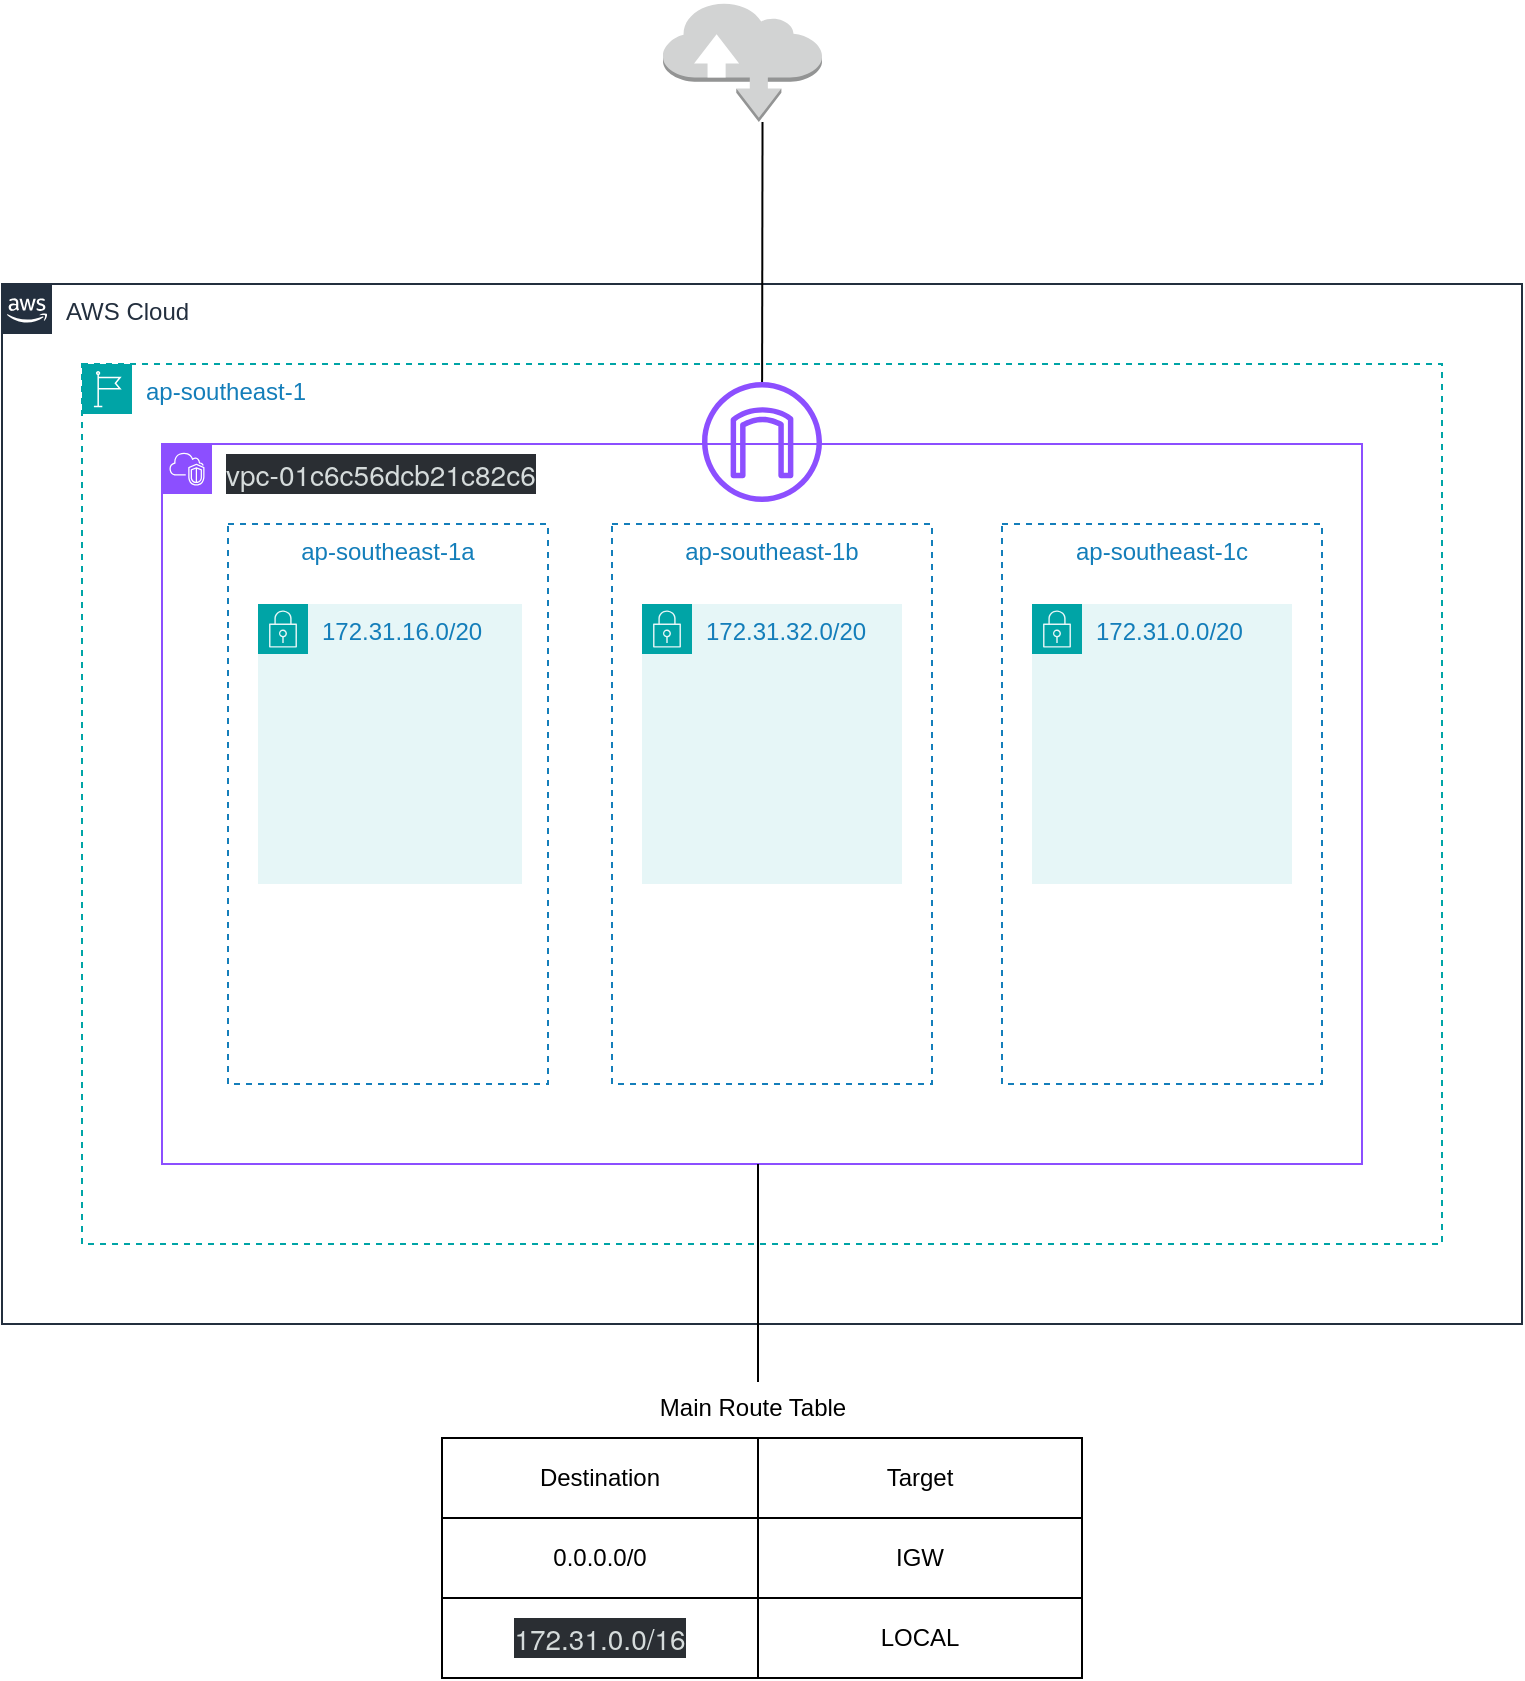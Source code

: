 <mxfile version="24.7.10">
  <diagram name="Page-1" id="2mfujRQ8ujW3WOwr63oN">
    <mxGraphModel dx="1393" dy="1860" grid="1" gridSize="10" guides="1" tooltips="1" connect="1" arrows="1" fold="1" page="1" pageScale="1" pageWidth="850" pageHeight="1100" math="0" shadow="0">
      <root>
        <mxCell id="0" />
        <mxCell id="1" parent="0" />
        <mxCell id="xYmd4zmC7gIF_sMqIQMN-3" value="AWS Cloud" style="points=[[0,0],[0.25,0],[0.5,0],[0.75,0],[1,0],[1,0.25],[1,0.5],[1,0.75],[1,1],[0.75,1],[0.5,1],[0.25,1],[0,1],[0,0.75],[0,0.5],[0,0.25]];outlineConnect=0;gradientColor=none;html=1;whiteSpace=wrap;fontSize=12;fontStyle=0;container=1;pointerEvents=0;collapsible=0;recursiveResize=0;shape=mxgraph.aws4.group;grIcon=mxgraph.aws4.group_aws_cloud_alt;strokeColor=#232F3E;fillColor=none;verticalAlign=top;align=left;spacingLeft=30;fontColor=#232F3E;dashed=0;" parent="1" vertex="1">
          <mxGeometry x="40" y="-959" width="760" height="520" as="geometry" />
        </mxCell>
        <mxCell id="xYmd4zmC7gIF_sMqIQMN-4" value="ap-southeast-1" style="points=[[0,0],[0.25,0],[0.5,0],[0.75,0],[1,0],[1,0.25],[1,0.5],[1,0.75],[1,1],[0.75,1],[0.5,1],[0.25,1],[0,1],[0,0.75],[0,0.5],[0,0.25]];outlineConnect=0;gradientColor=none;html=1;whiteSpace=wrap;fontSize=12;fontStyle=0;container=1;pointerEvents=0;collapsible=0;recursiveResize=0;shape=mxgraph.aws4.group;grIcon=mxgraph.aws4.group_region;strokeColor=#00A4A6;fillColor=none;verticalAlign=top;align=left;spacingLeft=30;fontColor=#147EBA;dashed=1;" parent="1" vertex="1">
          <mxGeometry x="80" y="-919" width="680" height="440" as="geometry" />
        </mxCell>
        <mxCell id="xYmd4zmC7gIF_sMqIQMN-5" value="&lt;span style=&quot;color: rgb(213, 219, 219); font-family: &amp;quot;Amazon Ember&amp;quot;, &amp;quot;Helvetica Neue&amp;quot;, Roboto, Arial, sans-serif; font-size: 14px; background-color: rgb(42, 46, 51);&quot;&gt;vpc-01c6c56dcb21c82c6&lt;/span&gt;" style="points=[[0,0],[0.25,0],[0.5,0],[0.75,0],[1,0],[1,0.25],[1,0.5],[1,0.75],[1,1],[0.75,1],[0.5,1],[0.25,1],[0,1],[0,0.75],[0,0.5],[0,0.25]];outlineConnect=0;gradientColor=none;html=1;whiteSpace=wrap;fontSize=12;fontStyle=0;container=1;pointerEvents=0;collapsible=0;recursiveResize=0;shape=mxgraph.aws4.group;grIcon=mxgraph.aws4.group_vpc2;strokeColor=#8C4FFF;fillColor=none;verticalAlign=top;align=left;spacingLeft=30;fontColor=#AAB7B8;dashed=0;" parent="1" vertex="1">
          <mxGeometry x="120" y="-879" width="600" height="360" as="geometry" />
        </mxCell>
        <mxCell id="xYmd4zmC7gIF_sMqIQMN-7" value="ap-southeast-1b" style="fillColor=none;strokeColor=#147EBA;dashed=1;verticalAlign=top;fontStyle=0;fontColor=#147EBA;whiteSpace=wrap;html=1;" parent="xYmd4zmC7gIF_sMqIQMN-5" vertex="1">
          <mxGeometry x="225" y="40" width="160" height="280" as="geometry" />
        </mxCell>
        <mxCell id="xYmd4zmC7gIF_sMqIQMN-11" value="ap-southeast-1c" style="fillColor=none;strokeColor=#147EBA;dashed=1;verticalAlign=top;fontStyle=0;fontColor=#147EBA;whiteSpace=wrap;html=1;" parent="xYmd4zmC7gIF_sMqIQMN-5" vertex="1">
          <mxGeometry x="420" y="40" width="160" height="280" as="geometry" />
        </mxCell>
        <mxCell id="xYmd4zmC7gIF_sMqIQMN-21" value="172.31.16.0/20" style="points=[[0,0],[0.25,0],[0.5,0],[0.75,0],[1,0],[1,0.25],[1,0.5],[1,0.75],[1,1],[0.75,1],[0.5,1],[0.25,1],[0,1],[0,0.75],[0,0.5],[0,0.25]];outlineConnect=0;gradientColor=none;html=1;whiteSpace=wrap;fontSize=12;fontStyle=0;container=1;pointerEvents=0;collapsible=0;recursiveResize=0;shape=mxgraph.aws4.group;grIcon=mxgraph.aws4.group_security_group;grStroke=0;strokeColor=#00A4A6;fillColor=#E6F6F7;verticalAlign=top;align=left;spacingLeft=30;fontColor=#147EBA;dashed=0;" parent="xYmd4zmC7gIF_sMqIQMN-5" vertex="1">
          <mxGeometry x="48" y="80" width="132" height="140" as="geometry" />
        </mxCell>
        <mxCell id="xYmd4zmC7gIF_sMqIQMN-6" value="ap-southeast-1a" style="fillColor=none;strokeColor=#147EBA;dashed=1;verticalAlign=top;fontStyle=0;fontColor=#147EBA;whiteSpace=wrap;html=1;" parent="xYmd4zmC7gIF_sMqIQMN-21" vertex="1">
          <mxGeometry x="-15" y="-40" width="160" height="280" as="geometry" />
        </mxCell>
        <mxCell id="xYmd4zmC7gIF_sMqIQMN-25" value="172.31.32.0/20" style="points=[[0,0],[0.25,0],[0.5,0],[0.75,0],[1,0],[1,0.25],[1,0.5],[1,0.75],[1,1],[0.75,1],[0.5,1],[0.25,1],[0,1],[0,0.75],[0,0.5],[0,0.25]];outlineConnect=0;gradientColor=none;html=1;whiteSpace=wrap;fontSize=12;fontStyle=0;container=1;pointerEvents=0;collapsible=0;recursiveResize=0;shape=mxgraph.aws4.group;grIcon=mxgraph.aws4.group_security_group;grStroke=0;strokeColor=#00A4A6;fillColor=#E6F6F7;verticalAlign=top;align=left;spacingLeft=30;fontColor=#147EBA;dashed=0;" parent="xYmd4zmC7gIF_sMqIQMN-5" vertex="1">
          <mxGeometry x="240" y="80" width="130" height="140" as="geometry" />
        </mxCell>
        <mxCell id="xYmd4zmC7gIF_sMqIQMN-27" value="172.31.0.0/20" style="points=[[0,0],[0.25,0],[0.5,0],[0.75,0],[1,0],[1,0.25],[1,0.5],[1,0.75],[1,1],[0.75,1],[0.5,1],[0.25,1],[0,1],[0,0.75],[0,0.5],[0,0.25]];outlineConnect=0;gradientColor=none;html=1;whiteSpace=wrap;fontSize=12;fontStyle=0;container=1;pointerEvents=0;collapsible=0;recursiveResize=0;shape=mxgraph.aws4.group;grIcon=mxgraph.aws4.group_security_group;grStroke=0;strokeColor=#00A4A6;fillColor=#E6F6F7;verticalAlign=top;align=left;spacingLeft=30;fontColor=#147EBA;dashed=0;" parent="xYmd4zmC7gIF_sMqIQMN-5" vertex="1">
          <mxGeometry x="435" y="80" width="130" height="140" as="geometry" />
        </mxCell>
        <mxCell id="xYmd4zmC7gIF_sMqIQMN-38" value="" style="sketch=0;outlineConnect=0;fontColor=#232F3E;gradientColor=none;fillColor=#8C4FFF;strokeColor=none;dashed=0;verticalLabelPosition=bottom;verticalAlign=top;align=center;html=1;fontSize=12;fontStyle=0;aspect=fixed;pointerEvents=1;shape=mxgraph.aws4.internet_gateway;" parent="xYmd4zmC7gIF_sMqIQMN-5" vertex="1">
          <mxGeometry x="270" y="-31" width="60" height="60" as="geometry" />
        </mxCell>
        <mxCell id="xYmd4zmC7gIF_sMqIQMN-28" value="Destination" style="rounded=0;whiteSpace=wrap;html=1;" parent="1" vertex="1">
          <mxGeometry x="260" y="-382" width="158" height="40" as="geometry" />
        </mxCell>
        <mxCell id="xYmd4zmC7gIF_sMqIQMN-29" value="Target" style="rounded=0;whiteSpace=wrap;html=1;" parent="1" vertex="1">
          <mxGeometry x="418" y="-382" width="162" height="40" as="geometry" />
        </mxCell>
        <mxCell id="xYmd4zmC7gIF_sMqIQMN-30" value="0.0.0.0/0" style="rounded=0;whiteSpace=wrap;html=1;" parent="1" vertex="1">
          <mxGeometry x="260" y="-342" width="158" height="40" as="geometry" />
        </mxCell>
        <mxCell id="xYmd4zmC7gIF_sMqIQMN-31" value="IGW" style="rounded=0;whiteSpace=wrap;html=1;" parent="1" vertex="1">
          <mxGeometry x="418" y="-342" width="162" height="40" as="geometry" />
        </mxCell>
        <mxCell id="xYmd4zmC7gIF_sMqIQMN-32" value="&lt;span style=&quot;color: rgb(213, 219, 219); font-family: &amp;quot;Amazon Ember&amp;quot;, &amp;quot;Helvetica Neue&amp;quot;, Roboto, Arial, sans-serif; font-size: 14px; font-style: normal; font-variant-ligatures: normal; font-variant-caps: normal; font-weight: 400; letter-spacing: normal; orphans: 2; text-align: start; text-indent: 0px; text-transform: none; widows: 2; word-spacing: 0px; -webkit-text-stroke-width: 0px; white-space: nowrap; background-color: rgb(42, 46, 51); text-decoration-thickness: initial; text-decoration-style: initial; text-decoration-color: initial; display: inline !important; float: none;&quot;&gt;172.31.0.0/16&lt;/span&gt;" style="rounded=0;whiteSpace=wrap;html=1;" parent="1" vertex="1">
          <mxGeometry x="260" y="-302" width="158" height="40" as="geometry" />
        </mxCell>
        <mxCell id="xYmd4zmC7gIF_sMqIQMN-33" value="LOCAL" style="rounded=0;whiteSpace=wrap;html=1;" parent="1" vertex="1">
          <mxGeometry x="418" y="-302" width="162" height="40" as="geometry" />
        </mxCell>
        <mxCell id="xYmd4zmC7gIF_sMqIQMN-35" value="" style="endArrow=none;html=1;rounded=0;" parent="1" edge="1">
          <mxGeometry width="50" height="50" relative="1" as="geometry">
            <mxPoint x="418" y="-410" as="sourcePoint" />
            <mxPoint x="418" y="-519" as="targetPoint" />
          </mxGeometry>
        </mxCell>
        <mxCell id="xYmd4zmC7gIF_sMqIQMN-36" value="Main Route Table" style="text;html=1;align=center;verticalAlign=middle;resizable=0;points=[];autosize=1;strokeColor=none;fillColor=none;" parent="1" vertex="1">
          <mxGeometry x="360" y="-412" width="110" height="30" as="geometry" />
        </mxCell>
        <mxCell id="xYmd4zmC7gIF_sMqIQMN-39" value="" style="outlineConnect=0;dashed=0;verticalLabelPosition=bottom;verticalAlign=top;align=center;html=1;shape=mxgraph.aws3.internet;fillColor=#D2D3D3;gradientColor=none;" parent="1" vertex="1">
          <mxGeometry x="370.5" y="-1100" width="79.5" height="60" as="geometry" />
        </mxCell>
        <mxCell id="xYmd4zmC7gIF_sMqIQMN-40" value="" style="endArrow=none;html=1;rounded=0;entryX=0.626;entryY=1;entryDx=0;entryDy=0;entryPerimeter=0;" parent="1" source="xYmd4zmC7gIF_sMqIQMN-38" target="xYmd4zmC7gIF_sMqIQMN-39" edge="1">
          <mxGeometry width="50" height="50" relative="1" as="geometry">
            <mxPoint x="400" y="-950" as="sourcePoint" />
            <mxPoint x="450" y="-1000" as="targetPoint" />
          </mxGeometry>
        </mxCell>
      </root>
    </mxGraphModel>
  </diagram>
</mxfile>
